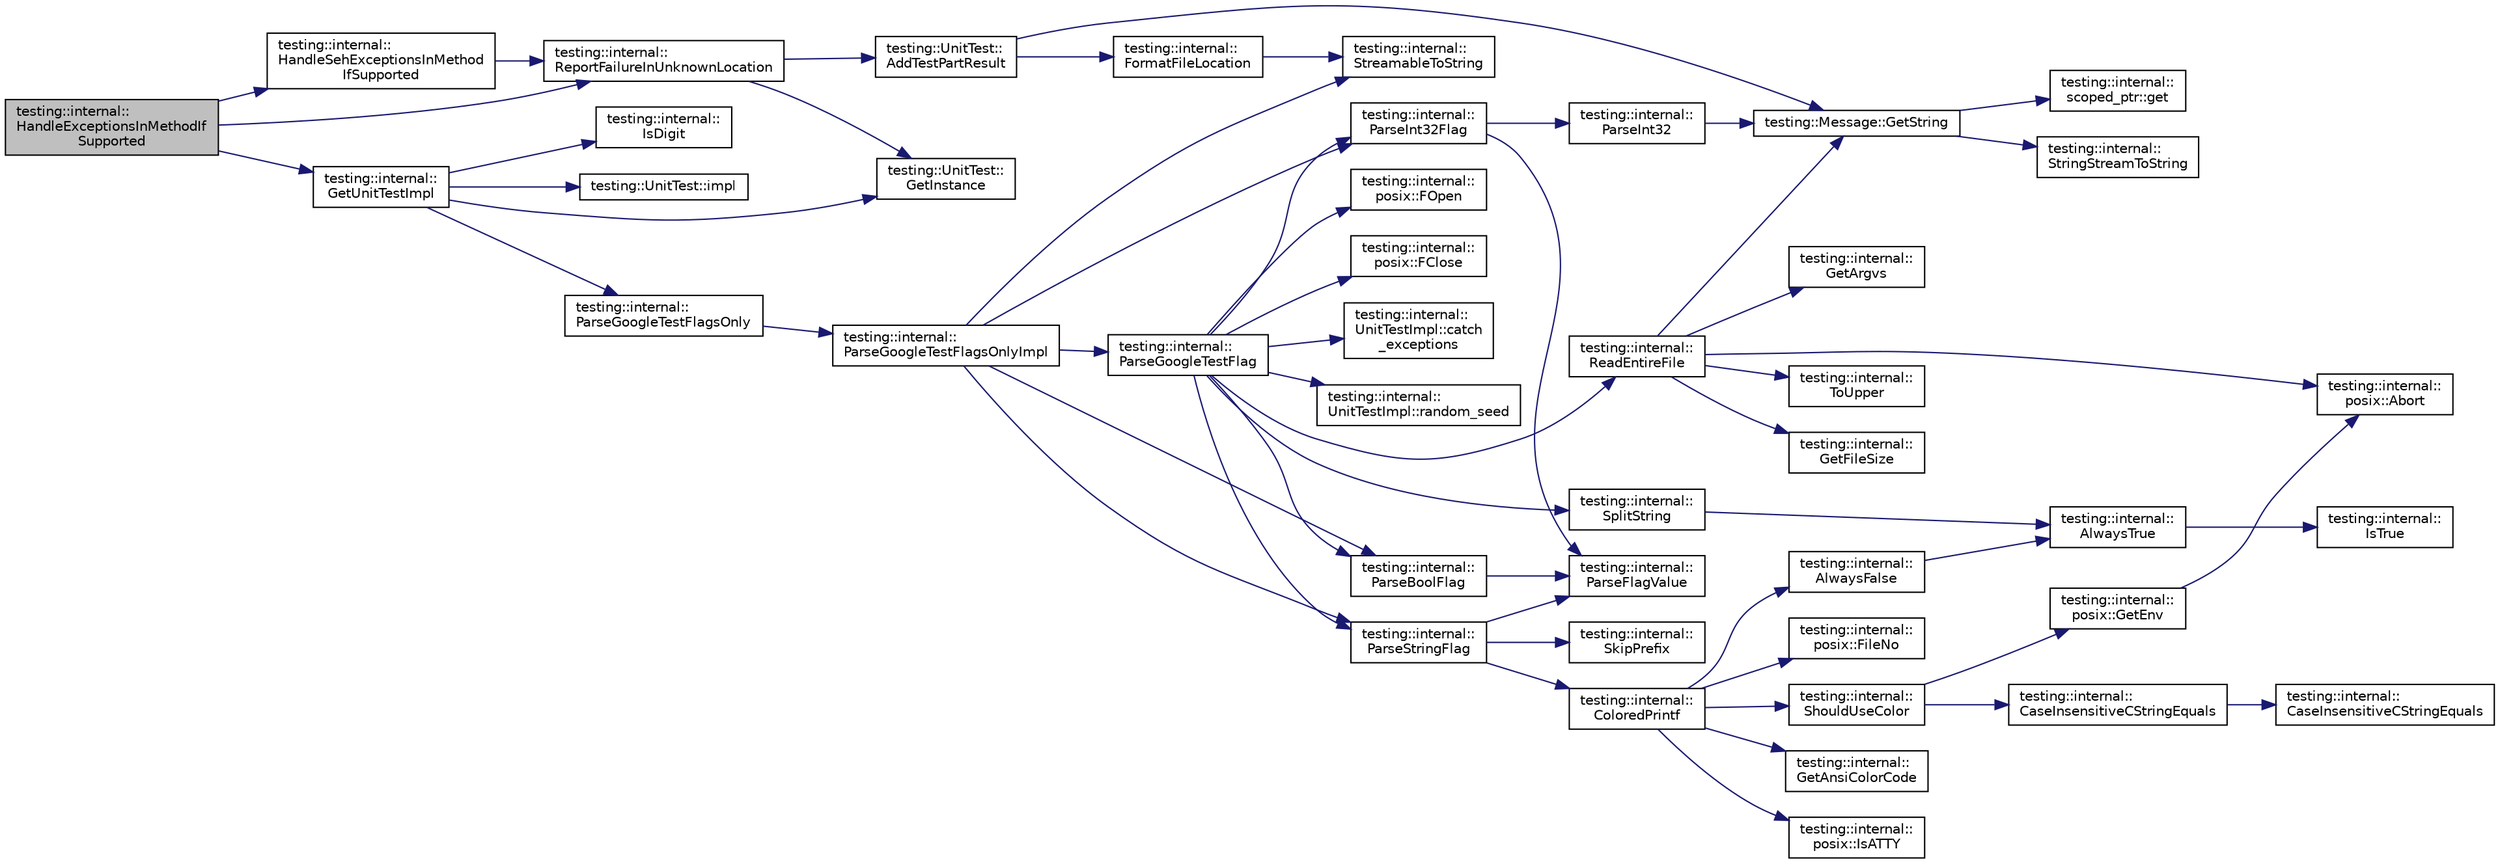 digraph "testing::internal::HandleExceptionsInMethodIfSupported"
{
  edge [fontname="Helvetica",fontsize="10",labelfontname="Helvetica",labelfontsize="10"];
  node [fontname="Helvetica",fontsize="10",shape=record];
  rankdir="LR";
  Node1281 [label="testing::internal::\lHandleExceptionsInMethodIf\lSupported",height=0.2,width=0.4,color="black", fillcolor="grey75", style="filled", fontcolor="black"];
  Node1281 -> Node1282 [color="midnightblue",fontsize="10",style="solid",fontname="Helvetica"];
  Node1282 [label="testing::internal::\lGetUnitTestImpl",height=0.2,width=0.4,color="black", fillcolor="white", style="filled",URL="$d0/da7/namespacetesting_1_1internal.html#a9bd0caf5d16512de38b39599c13ee634"];
  Node1282 -> Node1283 [color="midnightblue",fontsize="10",style="solid",fontname="Helvetica"];
  Node1283 [label="testing::UnitTest::\lGetInstance",height=0.2,width=0.4,color="black", fillcolor="white", style="filled",URL="$d7/d47/classtesting_1_1_unit_test.html#a24192400b70b3b946746954e9574fb8e"];
  Node1282 -> Node1284 [color="midnightblue",fontsize="10",style="solid",fontname="Helvetica"];
  Node1284 [label="testing::UnitTest::impl",height=0.2,width=0.4,color="black", fillcolor="white", style="filled",URL="$d7/d47/classtesting_1_1_unit_test.html#a4df5d11a58affb337d7fa62eaa07690e"];
  Node1282 -> Node1285 [color="midnightblue",fontsize="10",style="solid",fontname="Helvetica"];
  Node1285 [label="testing::internal::\lParseGoogleTestFlagsOnly",height=0.2,width=0.4,color="black", fillcolor="white", style="filled",URL="$d0/da7/namespacetesting_1_1internal.html#a472880afbcc592a41e3d623e2dec8412"];
  Node1285 -> Node1286 [color="midnightblue",fontsize="10",style="solid",fontname="Helvetica"];
  Node1286 [label="testing::internal::\lParseGoogleTestFlagsOnlyImpl",height=0.2,width=0.4,color="black", fillcolor="white", style="filled",URL="$d0/da7/namespacetesting_1_1internal.html#ae4c46ce8c3d016848fff52cc5133f2ac"];
  Node1286 -> Node1287 [color="midnightblue",fontsize="10",style="solid",fontname="Helvetica"];
  Node1287 [label="testing::internal::\lStreamableToString",height=0.2,width=0.4,color="black", fillcolor="white", style="filled",URL="$d0/da7/namespacetesting_1_1internal.html#aad4beed95d0846e6ffc5da0978ef3bb9"];
  Node1286 -> Node1288 [color="midnightblue",fontsize="10",style="solid",fontname="Helvetica"];
  Node1288 [label="testing::internal::\lParseBoolFlag",height=0.2,width=0.4,color="black", fillcolor="white", style="filled",URL="$d0/da7/namespacetesting_1_1internal.html#ada3b98e7cfe93f4ba2053c470d9e3e51"];
  Node1288 -> Node1289 [color="midnightblue",fontsize="10",style="solid",fontname="Helvetica"];
  Node1289 [label="testing::internal::\lParseFlagValue",height=0.2,width=0.4,color="black", fillcolor="white", style="filled",URL="$d0/da7/namespacetesting_1_1internal.html#a8bfd56af5e4a89bfb76f7e1723e41b03"];
  Node1286 -> Node1290 [color="midnightblue",fontsize="10",style="solid",fontname="Helvetica"];
  Node1290 [label="testing::internal::\lParseInt32Flag",height=0.2,width=0.4,color="black", fillcolor="white", style="filled",URL="$d0/da7/namespacetesting_1_1internal.html#ae3449e173767750b613114ceac6d916a"];
  Node1290 -> Node1289 [color="midnightblue",fontsize="10",style="solid",fontname="Helvetica"];
  Node1290 -> Node1291 [color="midnightblue",fontsize="10",style="solid",fontname="Helvetica"];
  Node1291 [label="testing::internal::\lParseInt32",height=0.2,width=0.4,color="black", fillcolor="white", style="filled",URL="$d0/da7/namespacetesting_1_1internal.html#ac06fc81336a3d80755f4020d34321766"];
  Node1291 -> Node1292 [color="midnightblue",fontsize="10",style="solid",fontname="Helvetica"];
  Node1292 [label="testing::Message::GetString",height=0.2,width=0.4,color="black", fillcolor="white", style="filled",URL="$d2/da9/classtesting_1_1_message.html#a2cdc4df62bdcc9df37651a1cf527704e"];
  Node1292 -> Node1293 [color="midnightblue",fontsize="10",style="solid",fontname="Helvetica"];
  Node1293 [label="testing::internal::\lStringStreamToString",height=0.2,width=0.4,color="black", fillcolor="white", style="filled",URL="$d0/da7/namespacetesting_1_1internal.html#ac0a2b7f69fc829d80a39e925b6417e39"];
  Node1292 -> Node1294 [color="midnightblue",fontsize="10",style="solid",fontname="Helvetica"];
  Node1294 [label="testing::internal::\lscoped_ptr::get",height=0.2,width=0.4,color="black", fillcolor="white", style="filled",URL="$de/d6a/classtesting_1_1internal_1_1scoped__ptr.html#aa5984291e12453f1e81b7676d1fa26fd"];
  Node1286 -> Node1295 [color="midnightblue",fontsize="10",style="solid",fontname="Helvetica"];
  Node1295 [label="testing::internal::\lParseStringFlag",height=0.2,width=0.4,color="black", fillcolor="white", style="filled",URL="$d0/da7/namespacetesting_1_1internal.html#aa4ce312efaaf7a97aac2303173afe021"];
  Node1295 -> Node1289 [color="midnightblue",fontsize="10",style="solid",fontname="Helvetica"];
  Node1295 -> Node1296 [color="midnightblue",fontsize="10",style="solid",fontname="Helvetica"];
  Node1296 [label="testing::internal::\lSkipPrefix",height=0.2,width=0.4,color="black", fillcolor="white", style="filled",URL="$d0/da7/namespacetesting_1_1internal.html#a244d9a3765727306b597b8992ab84036"];
  Node1295 -> Node1297 [color="midnightblue",fontsize="10",style="solid",fontname="Helvetica"];
  Node1297 [label="testing::internal::\lColoredPrintf",height=0.2,width=0.4,color="black", fillcolor="white", style="filled",URL="$d0/da7/namespacetesting_1_1internal.html#adef3055706176001364e54eb73a87e31"];
  Node1297 -> Node1298 [color="midnightblue",fontsize="10",style="solid",fontname="Helvetica"];
  Node1298 [label="testing::internal::\lAlwaysFalse",height=0.2,width=0.4,color="black", fillcolor="white", style="filled",URL="$d0/da7/namespacetesting_1_1internal.html#a4b24c851ab13569b1b15b3d259b60d2e"];
  Node1298 -> Node1299 [color="midnightblue",fontsize="10",style="solid",fontname="Helvetica"];
  Node1299 [label="testing::internal::\lAlwaysTrue",height=0.2,width=0.4,color="black", fillcolor="white", style="filled",URL="$d0/da7/namespacetesting_1_1internal.html#a922c9da63cd4bf94fc473b9ecac76414"];
  Node1299 -> Node1300 [color="midnightblue",fontsize="10",style="solid",fontname="Helvetica"];
  Node1300 [label="testing::internal::\lIsTrue",height=0.2,width=0.4,color="black", fillcolor="white", style="filled",URL="$d0/da7/namespacetesting_1_1internal.html#a527b9bcc13669b9a16400c8514266254"];
  Node1297 -> Node1301 [color="midnightblue",fontsize="10",style="solid",fontname="Helvetica"];
  Node1301 [label="testing::internal::\lShouldUseColor",height=0.2,width=0.4,color="black", fillcolor="white", style="filled",URL="$d0/da7/namespacetesting_1_1internal.html#ac1db1b4603967a6c4404f31cbbac31a6"];
  Node1301 -> Node1302 [color="midnightblue",fontsize="10",style="solid",fontname="Helvetica"];
  Node1302 [label="testing::internal::\lCaseInsensitiveCStringEquals",height=0.2,width=0.4,color="black", fillcolor="white", style="filled",URL="$d0/da7/namespacetesting_1_1internal.html#aebfd0cd34de52d7973a5b2d03ba848cf"];
  Node1302 -> Node1303 [color="midnightblue",fontsize="10",style="solid",fontname="Helvetica"];
  Node1303 [label="testing::internal::\lCaseInsensitiveCStringEquals",height=0.2,width=0.4,color="black", fillcolor="white", style="filled",URL="$d0/da7/namespacetesting_1_1internal.html#ad5b31f61a3cc5b4226d3560f5b48f4dd"];
  Node1301 -> Node1304 [color="midnightblue",fontsize="10",style="solid",fontname="Helvetica"];
  Node1304 [label="testing::internal::\lposix::GetEnv",height=0.2,width=0.4,color="black", fillcolor="white", style="filled",URL="$d0/d81/namespacetesting_1_1internal_1_1posix.html#a1d5e3da5a27eed25986859fa83cafe95"];
  Node1304 -> Node1305 [color="midnightblue",fontsize="10",style="solid",fontname="Helvetica"];
  Node1305 [label="testing::internal::\lposix::Abort",height=0.2,width=0.4,color="black", fillcolor="white", style="filled",URL="$d0/d81/namespacetesting_1_1internal_1_1posix.html#a69b8278c59359dd6a6f941b4643db9fb"];
  Node1297 -> Node1306 [color="midnightblue",fontsize="10",style="solid",fontname="Helvetica"];
  Node1306 [label="testing::internal::\lposix::IsATTY",height=0.2,width=0.4,color="black", fillcolor="white", style="filled",URL="$d0/d81/namespacetesting_1_1internal_1_1posix.html#a16ebe936b3a8ea462a94191635aedc27"];
  Node1297 -> Node1307 [color="midnightblue",fontsize="10",style="solid",fontname="Helvetica"];
  Node1307 [label="testing::internal::\lposix::FileNo",height=0.2,width=0.4,color="black", fillcolor="white", style="filled",URL="$d0/d81/namespacetesting_1_1internal_1_1posix.html#a3117b067e1f942a2031e666953120ccc"];
  Node1297 -> Node1308 [color="midnightblue",fontsize="10",style="solid",fontname="Helvetica"];
  Node1308 [label="testing::internal::\lGetAnsiColorCode",height=0.2,width=0.4,color="black", fillcolor="white", style="filled",URL="$d0/da7/namespacetesting_1_1internal.html#a0aefb9deb60e90f19c236559837303d8"];
  Node1286 -> Node1309 [color="midnightblue",fontsize="10",style="solid",fontname="Helvetica"];
  Node1309 [label="testing::internal::\lParseGoogleTestFlag",height=0.2,width=0.4,color="black", fillcolor="white", style="filled",URL="$d0/da7/namespacetesting_1_1internal.html#afccff08aa2b1ede0dd32c1364a5dee42"];
  Node1309 -> Node1288 [color="midnightblue",fontsize="10",style="solid",fontname="Helvetica"];
  Node1309 -> Node1310 [color="midnightblue",fontsize="10",style="solid",fontname="Helvetica"];
  Node1310 [label="testing::internal::\lUnitTestImpl::catch\l_exceptions",height=0.2,width=0.4,color="black", fillcolor="white", style="filled",URL="$d7/dda/classtesting_1_1internal_1_1_unit_test_impl.html#aa311b980783a9cfb547831f7b19e3f3a"];
  Node1309 -> Node1295 [color="midnightblue",fontsize="10",style="solid",fontname="Helvetica"];
  Node1309 -> Node1290 [color="midnightblue",fontsize="10",style="solid",fontname="Helvetica"];
  Node1309 -> Node1311 [color="midnightblue",fontsize="10",style="solid",fontname="Helvetica"];
  Node1311 [label="testing::internal::\lUnitTestImpl::random_seed",height=0.2,width=0.4,color="black", fillcolor="white", style="filled",URL="$d7/dda/classtesting_1_1internal_1_1_unit_test_impl.html#a625b9fb6d17b008c44fc902255e6343c"];
  Node1309 -> Node1312 [color="midnightblue",fontsize="10",style="solid",fontname="Helvetica"];
  Node1312 [label="testing::internal::\lposix::FOpen",height=0.2,width=0.4,color="black", fillcolor="white", style="filled",URL="$d0/d81/namespacetesting_1_1internal_1_1posix.html#a4042201dcc4932641d484e7ddf94de7d"];
  Node1309 -> Node1313 [color="midnightblue",fontsize="10",style="solid",fontname="Helvetica"];
  Node1313 [label="testing::internal::\lReadEntireFile",height=0.2,width=0.4,color="black", fillcolor="white", style="filled",URL="$d0/da7/namespacetesting_1_1internal.html#a2cc0be60c54a8701423fe5297e1349ee"];
  Node1313 -> Node1314 [color="midnightblue",fontsize="10",style="solid",fontname="Helvetica"];
  Node1314 [label="testing::internal::\lGetFileSize",height=0.2,width=0.4,color="black", fillcolor="white", style="filled",URL="$d0/da7/namespacetesting_1_1internal.html#a06ca3f65f5e85c9ce7299b9e4cd52408"];
  Node1313 -> Node1315 [color="midnightblue",fontsize="10",style="solid",fontname="Helvetica"];
  Node1315 [label="testing::internal::\lGetArgvs",height=0.2,width=0.4,color="black", fillcolor="white", style="filled",URL="$d0/da7/namespacetesting_1_1internal.html#a344160f771a3b754fa4e54b6e9846b23"];
  Node1313 -> Node1305 [color="midnightblue",fontsize="10",style="solid",fontname="Helvetica"];
  Node1313 -> Node1316 [color="midnightblue",fontsize="10",style="solid",fontname="Helvetica"];
  Node1316 [label="testing::internal::\lToUpper",height=0.2,width=0.4,color="black", fillcolor="white", style="filled",URL="$d0/da7/namespacetesting_1_1internal.html#ac1b876a8133895bd553d4780ecaa1e3a"];
  Node1313 -> Node1292 [color="midnightblue",fontsize="10",style="solid",fontname="Helvetica"];
  Node1309 -> Node1317 [color="midnightblue",fontsize="10",style="solid",fontname="Helvetica"];
  Node1317 [label="testing::internal::\lposix::FClose",height=0.2,width=0.4,color="black", fillcolor="white", style="filled",URL="$d0/d81/namespacetesting_1_1internal_1_1posix.html#af4beeaaa8d62916d5e3b644a1ddfbd6b"];
  Node1309 -> Node1318 [color="midnightblue",fontsize="10",style="solid",fontname="Helvetica"];
  Node1318 [label="testing::internal::\lSplitString",height=0.2,width=0.4,color="black", fillcolor="white", style="filled",URL="$d0/da7/namespacetesting_1_1internal.html#a8eb8eddf760375a490e007b20777ec56"];
  Node1318 -> Node1299 [color="midnightblue",fontsize="10",style="solid",fontname="Helvetica"];
  Node1282 -> Node1319 [color="midnightblue",fontsize="10",style="solid",fontname="Helvetica"];
  Node1319 [label="testing::internal::\lIsDigit",height=0.2,width=0.4,color="black", fillcolor="white", style="filled",URL="$d0/da7/namespacetesting_1_1internal.html#a4bd96b7fa6486802d33ddc217af55a39"];
  Node1281 -> Node1320 [color="midnightblue",fontsize="10",style="solid",fontname="Helvetica"];
  Node1320 [label="testing::internal::\lHandleSehExceptionsInMethod\lIfSupported",height=0.2,width=0.4,color="black", fillcolor="white", style="filled",URL="$d0/da7/namespacetesting_1_1internal.html#ac5293b438139ef7ed05cb7fcaaf63545"];
  Node1320 -> Node1321 [color="midnightblue",fontsize="10",style="solid",fontname="Helvetica"];
  Node1321 [label="testing::internal::\lReportFailureInUnknownLocation",height=0.2,width=0.4,color="black", fillcolor="white", style="filled",URL="$d0/da7/namespacetesting_1_1internal.html#a85f6ff0e40f9a5f10af66a73cf1364fa"];
  Node1321 -> Node1283 [color="midnightblue",fontsize="10",style="solid",fontname="Helvetica"];
  Node1321 -> Node1322 [color="midnightblue",fontsize="10",style="solid",fontname="Helvetica"];
  Node1322 [label="testing::UnitTest::\lAddTestPartResult",height=0.2,width=0.4,color="black", fillcolor="white", style="filled",URL="$d7/d47/classtesting_1_1_unit_test.html#a1d157d2e9a5c1d3405333410c6b13932"];
  Node1322 -> Node1323 [color="midnightblue",fontsize="10",style="solid",fontname="Helvetica"];
  Node1323 [label="testing::internal::\lFormatFileLocation",height=0.2,width=0.4,color="black", fillcolor="white", style="filled",URL="$d0/da7/namespacetesting_1_1internal.html#a31b7c3abed4a7c395f42c61e993989f4"];
  Node1323 -> Node1287 [color="midnightblue",fontsize="10",style="solid",fontname="Helvetica"];
  Node1322 -> Node1292 [color="midnightblue",fontsize="10",style="solid",fontname="Helvetica"];
  Node1281 -> Node1321 [color="midnightblue",fontsize="10",style="solid",fontname="Helvetica"];
}
